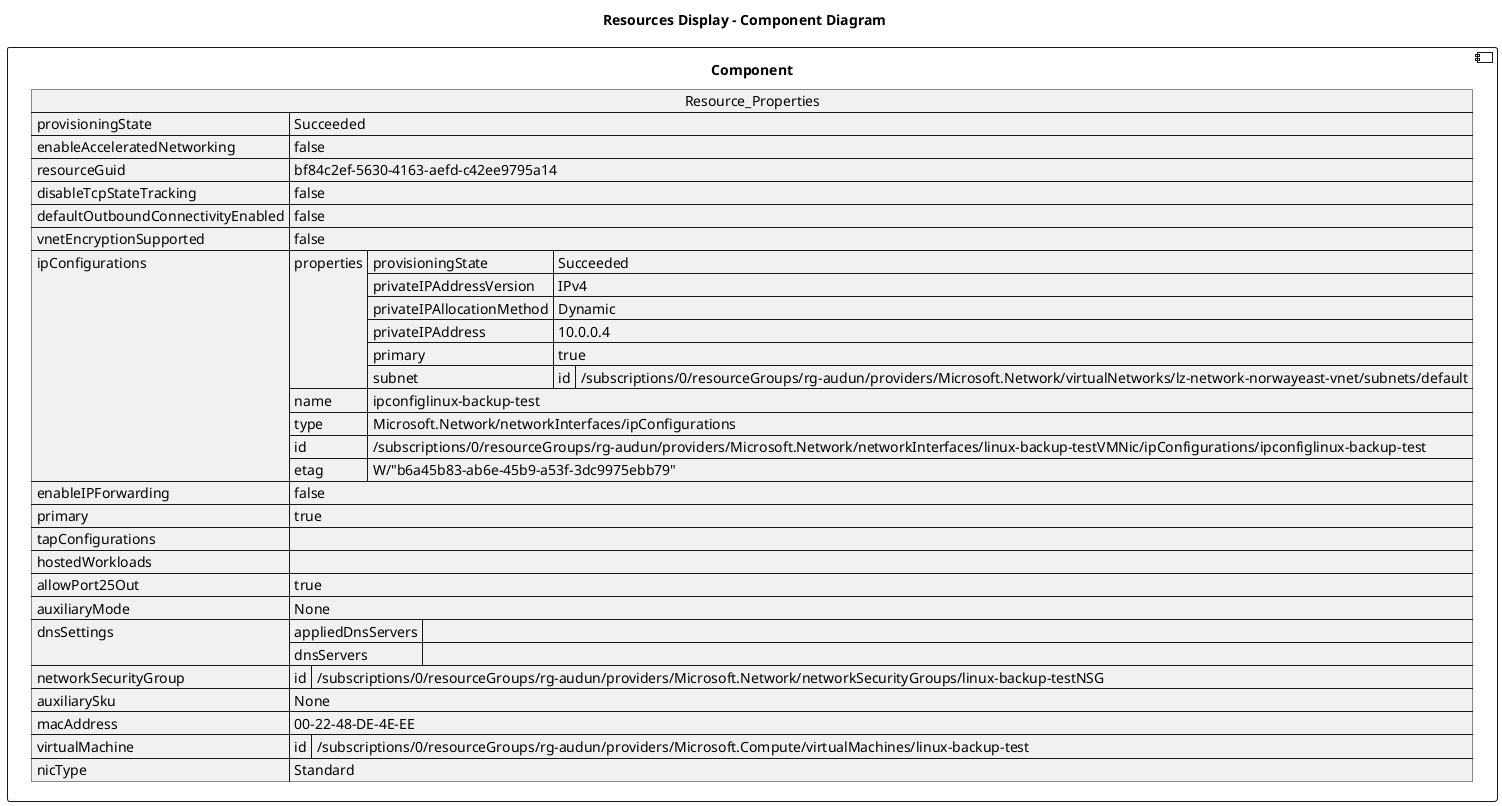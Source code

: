 @startuml

title Resources Display - Component Diagram

component Component {

json  Resource_Properties {
  "provisioningState": "Succeeded",
  "enableAcceleratedNetworking": false,
  "resourceGuid": "bf84c2ef-5630-4163-aefd-c42ee9795a14",
  "disableTcpStateTracking": false,
  "defaultOutboundConnectivityEnabled": false,
  "vnetEncryptionSupported": false,
  "ipConfigurations": [
    {
      "properties": {
        "provisioningState": "Succeeded",
        "privateIPAddressVersion": "IPv4",
        "privateIPAllocationMethod": "Dynamic",
        "privateIPAddress": "10.0.0.4",
        "primary": true,
        "subnet": {
          "id": "/subscriptions/0/resourceGroups/rg-audun/providers/Microsoft.Network/virtualNetworks/lz-network-norwayeast-vnet/subnets/default"
        }
      },
      "name": "ipconfiglinux-backup-test",
      "type": "Microsoft.Network/networkInterfaces/ipConfigurations",
      "id": "/subscriptions/0/resourceGroups/rg-audun/providers/Microsoft.Network/networkInterfaces/linux-backup-testVMNic/ipConfigurations/ipconfiglinux-backup-test",
      "etag": "W/\"b6a45b83-ab6e-45b9-a53f-3dc9975ebb79\""
    }
  ],
  "enableIPForwarding": false,
  "primary": true,
  "tapConfigurations": [],
  "hostedWorkloads": [],
  "allowPort25Out": true,
  "auxiliaryMode": "None",
  "dnsSettings": {
    "appliedDnsServers": [],
    "dnsServers": []
  },
  "networkSecurityGroup": {
    "id": "/subscriptions/0/resourceGroups/rg-audun/providers/Microsoft.Network/networkSecurityGroups/linux-backup-testNSG"
  },
  "auxiliarySku": "None",
  "macAddress": "00-22-48-DE-4E-EE",
  "virtualMachine": {
    "id": "/subscriptions/0/resourceGroups/rg-audun/providers/Microsoft.Compute/virtualMachines/linux-backup-test"
  },
  "nicType": "Standard"
}
}
@enduml
